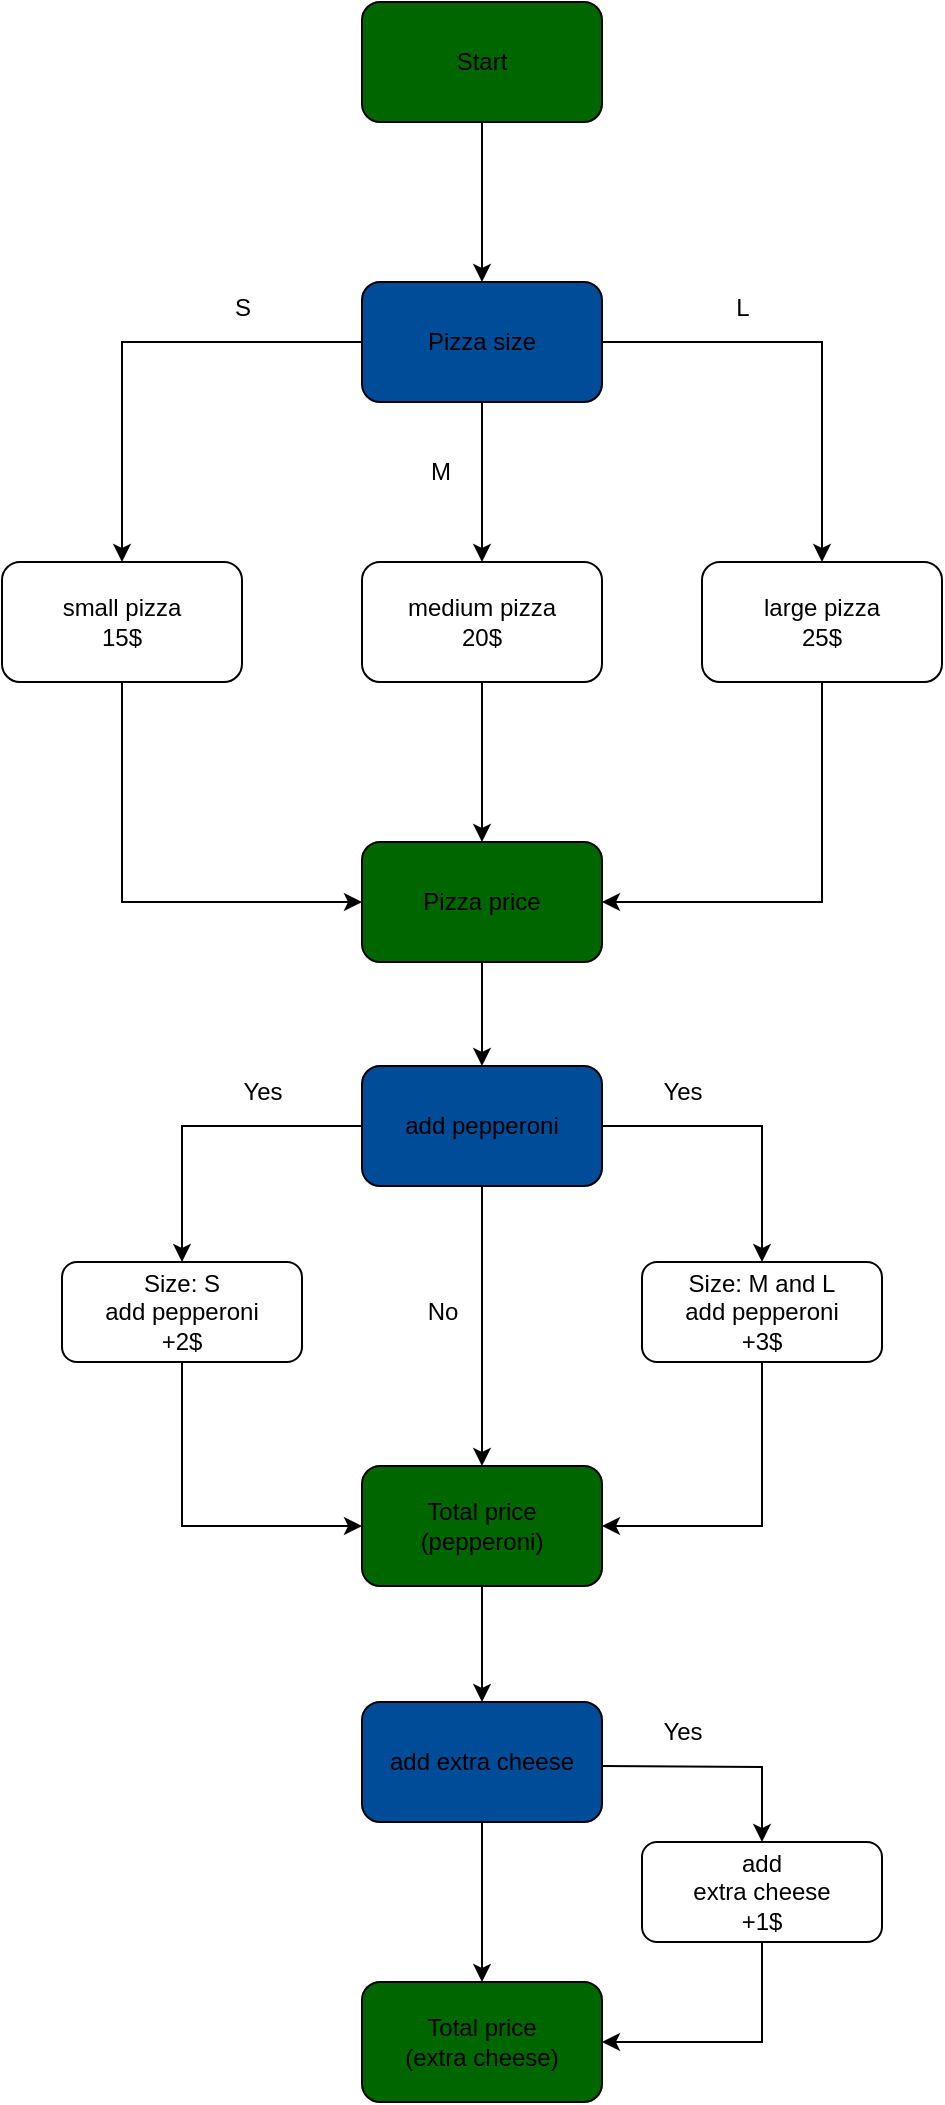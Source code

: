 <mxfile version="21.3.5" type="github">
  <diagram name="Page-1" id="c2cIjUjP4itvl2Wlt6ad">
    <mxGraphModel dx="1725" dy="808" grid="1" gridSize="10" guides="1" tooltips="1" connect="1" arrows="1" fold="1" page="1" pageScale="1" pageWidth="827" pageHeight="1169" math="0" shadow="0">
      <root>
        <mxCell id="0" />
        <mxCell id="1" parent="0" />
        <mxCell id="oGM4uTyw8kR1fsnmwsa6-3" value="" style="edgeStyle=orthogonalEdgeStyle;rounded=0;orthogonalLoop=1;jettySize=auto;html=1;" edge="1" parent="1" source="oGM4uTyw8kR1fsnmwsa6-1" target="oGM4uTyw8kR1fsnmwsa6-2">
          <mxGeometry relative="1" as="geometry" />
        </mxCell>
        <mxCell id="oGM4uTyw8kR1fsnmwsa6-1" value="Start" style="rounded=1;whiteSpace=wrap;html=1;fillColor=#006600;" vertex="1" parent="1">
          <mxGeometry x="390" y="20" width="120" height="60" as="geometry" />
        </mxCell>
        <mxCell id="oGM4uTyw8kR1fsnmwsa6-5" value="" style="edgeStyle=orthogonalEdgeStyle;rounded=0;orthogonalLoop=1;jettySize=auto;html=1;" edge="1" parent="1" source="oGM4uTyw8kR1fsnmwsa6-2" target="oGM4uTyw8kR1fsnmwsa6-4">
          <mxGeometry relative="1" as="geometry" />
        </mxCell>
        <mxCell id="oGM4uTyw8kR1fsnmwsa6-7" value="" style="edgeStyle=orthogonalEdgeStyle;rounded=0;orthogonalLoop=1;jettySize=auto;html=1;" edge="1" parent="1" source="oGM4uTyw8kR1fsnmwsa6-2" target="oGM4uTyw8kR1fsnmwsa6-6">
          <mxGeometry relative="1" as="geometry" />
        </mxCell>
        <mxCell id="oGM4uTyw8kR1fsnmwsa6-9" value="" style="edgeStyle=orthogonalEdgeStyle;rounded=0;orthogonalLoop=1;jettySize=auto;html=1;" edge="1" parent="1" source="oGM4uTyw8kR1fsnmwsa6-2" target="oGM4uTyw8kR1fsnmwsa6-8">
          <mxGeometry relative="1" as="geometry" />
        </mxCell>
        <mxCell id="oGM4uTyw8kR1fsnmwsa6-2" value="Pizza size" style="whiteSpace=wrap;html=1;rounded=1;fillColor=#004C99;" vertex="1" parent="1">
          <mxGeometry x="390" y="160" width="120" height="60" as="geometry" />
        </mxCell>
        <mxCell id="oGM4uTyw8kR1fsnmwsa6-12" style="edgeStyle=orthogonalEdgeStyle;rounded=0;orthogonalLoop=1;jettySize=auto;html=1;exitX=0.5;exitY=1;exitDx=0;exitDy=0;entryX=0;entryY=0.5;entryDx=0;entryDy=0;" edge="1" parent="1" source="oGM4uTyw8kR1fsnmwsa6-4" target="oGM4uTyw8kR1fsnmwsa6-10">
          <mxGeometry relative="1" as="geometry" />
        </mxCell>
        <mxCell id="oGM4uTyw8kR1fsnmwsa6-4" value="small pizza&lt;br&gt;15$" style="whiteSpace=wrap;html=1;rounded=1;" vertex="1" parent="1">
          <mxGeometry x="210" y="300" width="120" height="60" as="geometry" />
        </mxCell>
        <mxCell id="oGM4uTyw8kR1fsnmwsa6-13" style="edgeStyle=orthogonalEdgeStyle;rounded=0;orthogonalLoop=1;jettySize=auto;html=1;exitX=0.5;exitY=1;exitDx=0;exitDy=0;entryX=1;entryY=0.5;entryDx=0;entryDy=0;" edge="1" parent="1" source="oGM4uTyw8kR1fsnmwsa6-6" target="oGM4uTyw8kR1fsnmwsa6-10">
          <mxGeometry relative="1" as="geometry" />
        </mxCell>
        <mxCell id="oGM4uTyw8kR1fsnmwsa6-6" value="large pizza&lt;br&gt;25$" style="whiteSpace=wrap;html=1;rounded=1;" vertex="1" parent="1">
          <mxGeometry x="560" y="300" width="120" height="60" as="geometry" />
        </mxCell>
        <mxCell id="oGM4uTyw8kR1fsnmwsa6-11" value="" style="edgeStyle=orthogonalEdgeStyle;rounded=0;orthogonalLoop=1;jettySize=auto;html=1;" edge="1" parent="1" source="oGM4uTyw8kR1fsnmwsa6-8" target="oGM4uTyw8kR1fsnmwsa6-10">
          <mxGeometry relative="1" as="geometry" />
        </mxCell>
        <mxCell id="oGM4uTyw8kR1fsnmwsa6-8" value="medium pizza&lt;br&gt;20$" style="whiteSpace=wrap;html=1;rounded=1;" vertex="1" parent="1">
          <mxGeometry x="390" y="300" width="120" height="60" as="geometry" />
        </mxCell>
        <mxCell id="oGM4uTyw8kR1fsnmwsa6-81" style="edgeStyle=orthogonalEdgeStyle;rounded=0;orthogonalLoop=1;jettySize=auto;html=1;exitX=0.5;exitY=1;exitDx=0;exitDy=0;entryX=0.5;entryY=0;entryDx=0;entryDy=0;" edge="1" parent="1" source="oGM4uTyw8kR1fsnmwsa6-10" target="oGM4uTyw8kR1fsnmwsa6-71">
          <mxGeometry relative="1" as="geometry" />
        </mxCell>
        <mxCell id="oGM4uTyw8kR1fsnmwsa6-10" value="Pizza price" style="whiteSpace=wrap;html=1;rounded=1;fillColor=#006600;" vertex="1" parent="1">
          <mxGeometry x="390" y="440" width="120" height="60" as="geometry" />
        </mxCell>
        <mxCell id="oGM4uTyw8kR1fsnmwsa6-14" value="L" style="text;html=1;align=center;verticalAlign=middle;resizable=0;points=[];autosize=1;strokeColor=none;fillColor=none;" vertex="1" parent="1">
          <mxGeometry x="565" y="158" width="30" height="30" as="geometry" />
        </mxCell>
        <mxCell id="oGM4uTyw8kR1fsnmwsa6-15" value="S" style="text;html=1;align=center;verticalAlign=middle;resizable=0;points=[];autosize=1;strokeColor=none;fillColor=none;" vertex="1" parent="1">
          <mxGeometry x="315" y="158" width="30" height="30" as="geometry" />
        </mxCell>
        <mxCell id="oGM4uTyw8kR1fsnmwsa6-16" value="M" style="text;html=1;align=center;verticalAlign=middle;resizable=0;points=[];autosize=1;strokeColor=none;fillColor=none;" vertex="1" parent="1">
          <mxGeometry x="414" y="240" width="30" height="30" as="geometry" />
        </mxCell>
        <mxCell id="oGM4uTyw8kR1fsnmwsa6-59" value="" style="edgeStyle=orthogonalEdgeStyle;rounded=0;orthogonalLoop=1;jettySize=auto;html=1;" edge="1" parent="1" source="oGM4uTyw8kR1fsnmwsa6-60" target="oGM4uTyw8kR1fsnmwsa6-65">
          <mxGeometry relative="1" as="geometry" />
        </mxCell>
        <mxCell id="oGM4uTyw8kR1fsnmwsa6-60" value="add extra cheese" style="whiteSpace=wrap;html=1;rounded=1;fillColor=#004C99;" vertex="1" parent="1">
          <mxGeometry x="390" y="870" width="120" height="60" as="geometry" />
        </mxCell>
        <mxCell id="oGM4uTyw8kR1fsnmwsa6-61" value="" style="edgeStyle=orthogonalEdgeStyle;rounded=0;orthogonalLoop=1;jettySize=auto;html=1;" edge="1" parent="1" target="oGM4uTyw8kR1fsnmwsa6-63">
          <mxGeometry relative="1" as="geometry">
            <mxPoint x="510" y="902" as="sourcePoint" />
          </mxGeometry>
        </mxCell>
        <mxCell id="oGM4uTyw8kR1fsnmwsa6-62" style="edgeStyle=orthogonalEdgeStyle;rounded=0;orthogonalLoop=1;jettySize=auto;html=1;exitX=0.5;exitY=1;exitDx=0;exitDy=0;entryX=1;entryY=0.5;entryDx=0;entryDy=0;" edge="1" parent="1" source="oGM4uTyw8kR1fsnmwsa6-63" target="oGM4uTyw8kR1fsnmwsa6-65">
          <mxGeometry relative="1" as="geometry" />
        </mxCell>
        <mxCell id="oGM4uTyw8kR1fsnmwsa6-63" value="add&lt;br&gt;extra cheese&lt;br&gt;+1$" style="whiteSpace=wrap;html=1;rounded=1;" vertex="1" parent="1">
          <mxGeometry x="530" y="940" width="120" height="50" as="geometry" />
        </mxCell>
        <mxCell id="oGM4uTyw8kR1fsnmwsa6-64" value="Yes" style="text;html=1;align=center;verticalAlign=middle;resizable=0;points=[];autosize=1;strokeColor=none;fillColor=none;" vertex="1" parent="1">
          <mxGeometry x="530" y="870" width="40" height="30" as="geometry" />
        </mxCell>
        <mxCell id="oGM4uTyw8kR1fsnmwsa6-65" value="Total price&lt;br&gt;(extra cheese)" style="whiteSpace=wrap;html=1;rounded=1;fillColor=#006600;" vertex="1" parent="1">
          <mxGeometry x="390" y="1010" width="120" height="60" as="geometry" />
        </mxCell>
        <mxCell id="oGM4uTyw8kR1fsnmwsa6-68" value="" style="edgeStyle=orthogonalEdgeStyle;rounded=0;orthogonalLoop=1;jettySize=auto;html=1;" edge="1" parent="1" source="oGM4uTyw8kR1fsnmwsa6-71" target="oGM4uTyw8kR1fsnmwsa6-73">
          <mxGeometry relative="1" as="geometry" />
        </mxCell>
        <mxCell id="oGM4uTyw8kR1fsnmwsa6-69" value="" style="edgeStyle=orthogonalEdgeStyle;rounded=0;orthogonalLoop=1;jettySize=auto;html=1;" edge="1" parent="1" source="oGM4uTyw8kR1fsnmwsa6-71" target="oGM4uTyw8kR1fsnmwsa6-75">
          <mxGeometry relative="1" as="geometry" />
        </mxCell>
        <mxCell id="oGM4uTyw8kR1fsnmwsa6-70" style="edgeStyle=orthogonalEdgeStyle;rounded=0;orthogonalLoop=1;jettySize=auto;html=1;exitX=0;exitY=0.5;exitDx=0;exitDy=0;entryX=0.5;entryY=0;entryDx=0;entryDy=0;" edge="1" parent="1" source="oGM4uTyw8kR1fsnmwsa6-71" target="oGM4uTyw8kR1fsnmwsa6-78">
          <mxGeometry relative="1" as="geometry" />
        </mxCell>
        <mxCell id="oGM4uTyw8kR1fsnmwsa6-71" value="add pepperoni" style="whiteSpace=wrap;html=1;rounded=1;fillColor=#004C99;" vertex="1" parent="1">
          <mxGeometry x="390" y="552" width="120" height="60" as="geometry" />
        </mxCell>
        <mxCell id="oGM4uTyw8kR1fsnmwsa6-72" style="edgeStyle=orthogonalEdgeStyle;rounded=0;orthogonalLoop=1;jettySize=auto;html=1;exitX=0.5;exitY=1;exitDx=0;exitDy=0;entryX=1;entryY=0.5;entryDx=0;entryDy=0;" edge="1" parent="1" source="oGM4uTyw8kR1fsnmwsa6-73" target="oGM4uTyw8kR1fsnmwsa6-75">
          <mxGeometry relative="1" as="geometry" />
        </mxCell>
        <mxCell id="oGM4uTyw8kR1fsnmwsa6-73" value="Size: M and L&lt;br&gt;add pepperoni&lt;br&gt;+3$" style="whiteSpace=wrap;html=1;rounded=1;" vertex="1" parent="1">
          <mxGeometry x="530" y="650" width="120" height="50" as="geometry" />
        </mxCell>
        <mxCell id="oGM4uTyw8kR1fsnmwsa6-74" value="Yes" style="text;html=1;align=center;verticalAlign=middle;resizable=0;points=[];autosize=1;strokeColor=none;fillColor=none;" vertex="1" parent="1">
          <mxGeometry x="530" y="550" width="40" height="30" as="geometry" />
        </mxCell>
        <mxCell id="oGM4uTyw8kR1fsnmwsa6-80" style="edgeStyle=orthogonalEdgeStyle;rounded=0;orthogonalLoop=1;jettySize=auto;html=1;exitX=0.5;exitY=1;exitDx=0;exitDy=0;entryX=0.5;entryY=0;entryDx=0;entryDy=0;" edge="1" parent="1" source="oGM4uTyw8kR1fsnmwsa6-75" target="oGM4uTyw8kR1fsnmwsa6-60">
          <mxGeometry relative="1" as="geometry" />
        </mxCell>
        <mxCell id="oGM4uTyw8kR1fsnmwsa6-75" value="Total price &lt;br&gt;(pepperoni)" style="whiteSpace=wrap;html=1;rounded=1;fillColor=#006600;" vertex="1" parent="1">
          <mxGeometry x="390" y="752" width="120" height="60" as="geometry" />
        </mxCell>
        <mxCell id="oGM4uTyw8kR1fsnmwsa6-76" value="No" style="text;html=1;align=center;verticalAlign=middle;resizable=0;points=[];autosize=1;strokeColor=none;fillColor=none;" vertex="1" parent="1">
          <mxGeometry x="410" y="660" width="40" height="30" as="geometry" />
        </mxCell>
        <mxCell id="oGM4uTyw8kR1fsnmwsa6-77" style="edgeStyle=orthogonalEdgeStyle;rounded=0;orthogonalLoop=1;jettySize=auto;html=1;exitX=0.5;exitY=1;exitDx=0;exitDy=0;entryX=0;entryY=0.5;entryDx=0;entryDy=0;" edge="1" parent="1" source="oGM4uTyw8kR1fsnmwsa6-78" target="oGM4uTyw8kR1fsnmwsa6-75">
          <mxGeometry relative="1" as="geometry" />
        </mxCell>
        <mxCell id="oGM4uTyw8kR1fsnmwsa6-78" value="Size: S&lt;br&gt;add pepperoni&lt;br&gt;+2$" style="whiteSpace=wrap;html=1;rounded=1;" vertex="1" parent="1">
          <mxGeometry x="240" y="650" width="120" height="50" as="geometry" />
        </mxCell>
        <mxCell id="oGM4uTyw8kR1fsnmwsa6-79" value="Yes" style="text;html=1;align=center;verticalAlign=middle;resizable=0;points=[];autosize=1;strokeColor=none;fillColor=none;" vertex="1" parent="1">
          <mxGeometry x="320" y="550" width="40" height="30" as="geometry" />
        </mxCell>
      </root>
    </mxGraphModel>
  </diagram>
</mxfile>

